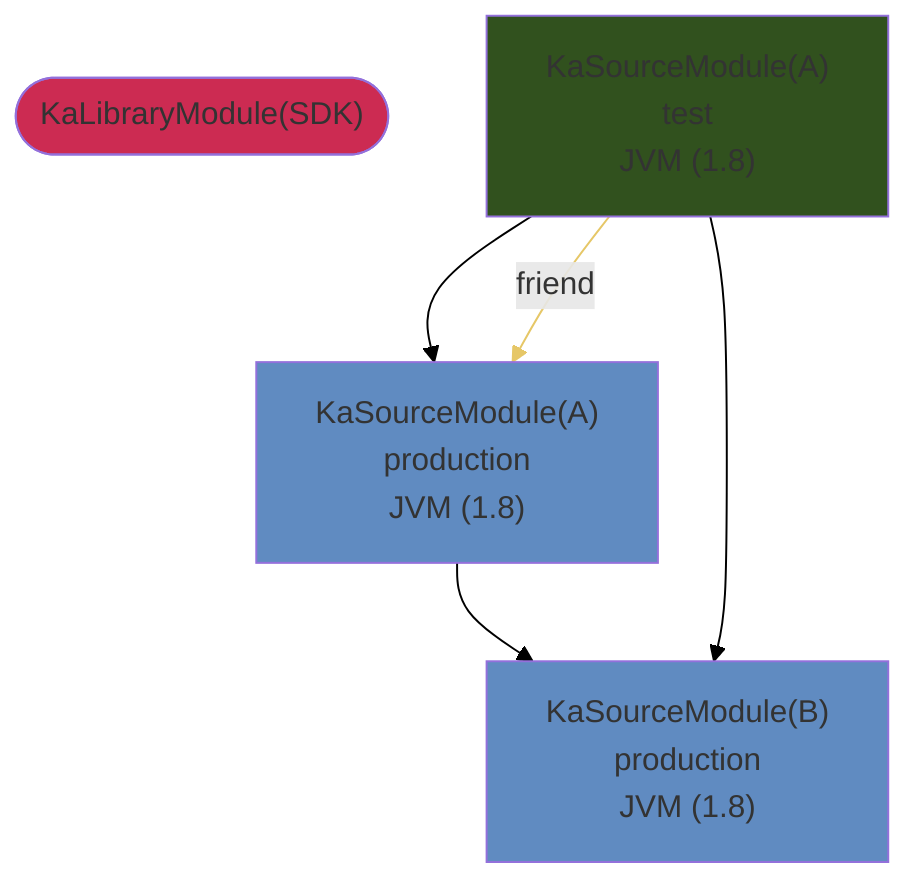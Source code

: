 graph TD
  KaLibraryModule_0(["KaLibraryModule(SDK)"])
  KaSourceModule_1["KaSourceModule(A)<br />production<br />JVM (1.8)"]
  KaSourceModule_2["KaSourceModule(A)<br />test<br />JVM (1.8)"]
  KaSourceModule_3["KaSourceModule(B)<br />production<br />JVM (1.8)"]
  style KaLibraryModule_0 fill:#CC2B52
  style KaSourceModule_1 fill:#608BC1
  style KaSourceModule_2 fill:#31511E
  style KaSourceModule_3 fill:#608BC1
  KaSourceModule_1 --> KaSourceModule_3
  KaSourceModule_2 --> KaSourceModule_1
  KaSourceModule_2 --> KaSourceModule_3
  KaSourceModule_2 --friend--> KaSourceModule_1
  linkStyle 0 stroke:black
  linkStyle 1 stroke:black
  linkStyle 2 stroke:black
  linkStyle 3 stroke:#E6C767